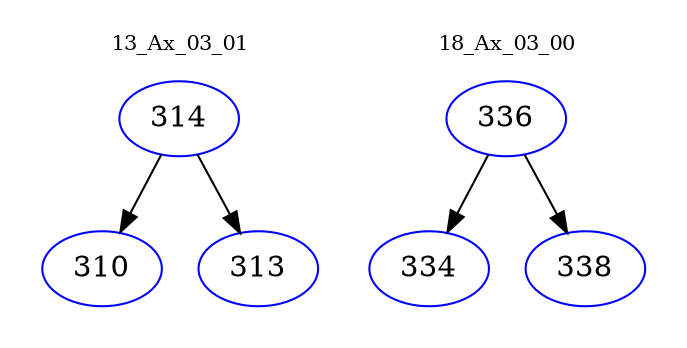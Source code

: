 digraph{
subgraph cluster_0 {
color = white
label = "13_Ax_03_01";
fontsize=10;
T0_314 [label="314", color="blue"]
T0_314 -> T0_310 [color="black"]
T0_310 [label="310", color="blue"]
T0_314 -> T0_313 [color="black"]
T0_313 [label="313", color="blue"]
}
subgraph cluster_1 {
color = white
label = "18_Ax_03_00";
fontsize=10;
T1_336 [label="336", color="blue"]
T1_336 -> T1_334 [color="black"]
T1_334 [label="334", color="blue"]
T1_336 -> T1_338 [color="black"]
T1_338 [label="338", color="blue"]
}
}
